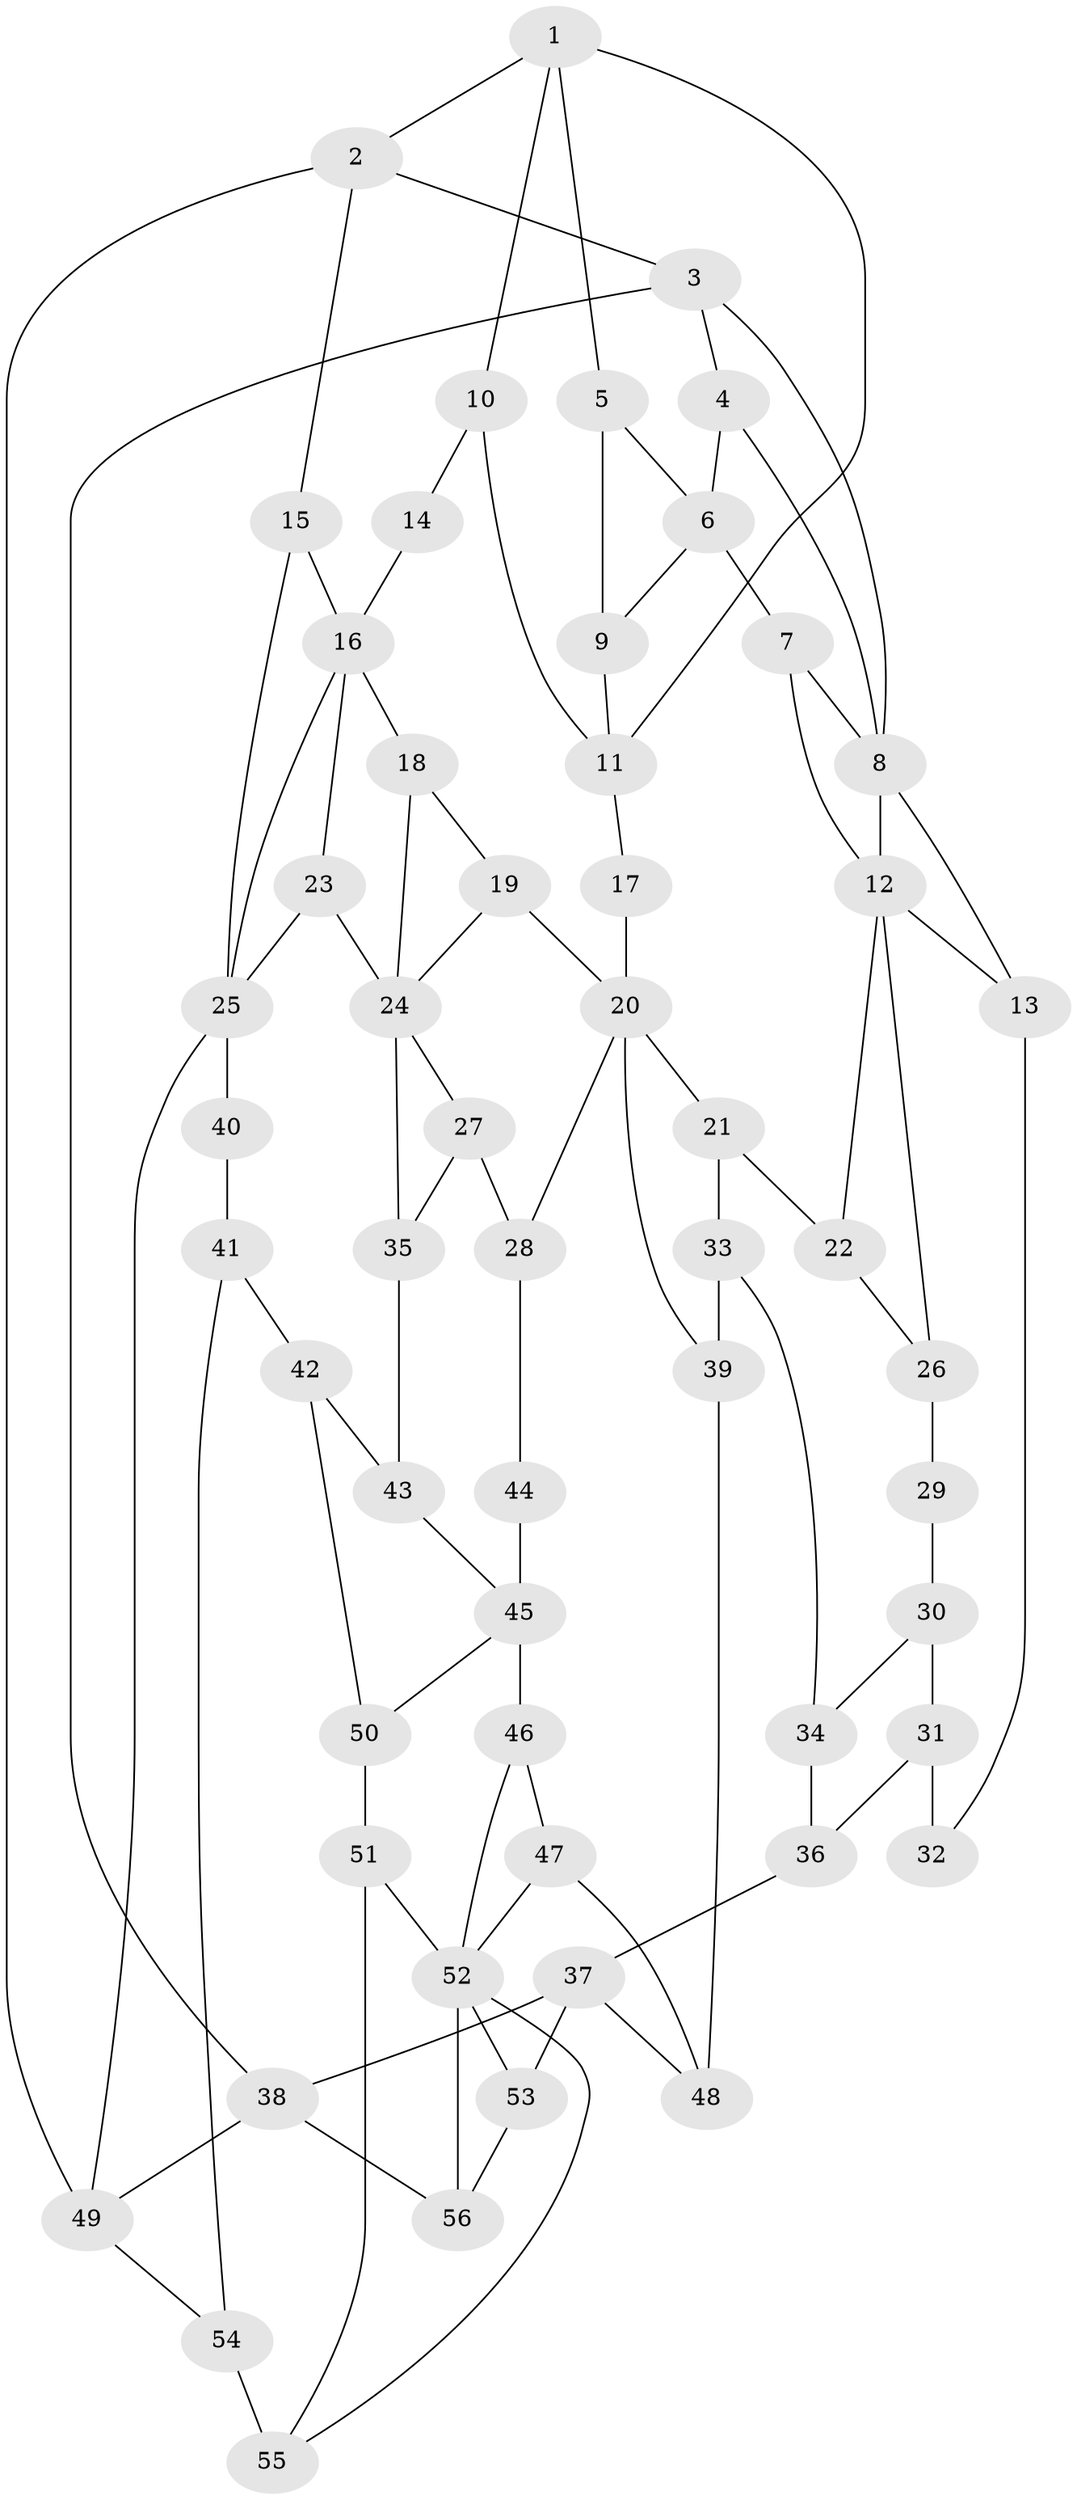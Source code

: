 // original degree distribution, {3: 0.017857142857142856, 4: 0.25892857142857145, 6: 0.24107142857142858, 5: 0.48214285714285715}
// Generated by graph-tools (version 1.1) at 2025/38/03/09/25 02:38:23]
// undirected, 56 vertices, 93 edges
graph export_dot {
graph [start="1"]
  node [color=gray90,style=filled];
  1;
  2;
  3;
  4;
  5;
  6;
  7;
  8;
  9;
  10;
  11;
  12;
  13;
  14;
  15;
  16;
  17;
  18;
  19;
  20;
  21;
  22;
  23;
  24;
  25;
  26;
  27;
  28;
  29;
  30;
  31;
  32;
  33;
  34;
  35;
  36;
  37;
  38;
  39;
  40;
  41;
  42;
  43;
  44;
  45;
  46;
  47;
  48;
  49;
  50;
  51;
  52;
  53;
  54;
  55;
  56;
  1 -- 2 [weight=1.0];
  1 -- 5 [weight=1.0];
  1 -- 10 [weight=1.0];
  1 -- 11 [weight=1.0];
  2 -- 3 [weight=1.0];
  2 -- 15 [weight=1.0];
  2 -- 49 [weight=1.0];
  3 -- 4 [weight=1.0];
  3 -- 8 [weight=1.0];
  3 -- 38 [weight=1.0];
  4 -- 6 [weight=1.0];
  4 -- 8 [weight=1.0];
  5 -- 6 [weight=1.0];
  5 -- 9 [weight=1.0];
  6 -- 7 [weight=3.0];
  6 -- 9 [weight=1.0];
  7 -- 8 [weight=2.0];
  7 -- 12 [weight=1.0];
  8 -- 12 [weight=1.0];
  8 -- 13 [weight=1.0];
  9 -- 11 [weight=1.0];
  10 -- 11 [weight=2.0];
  10 -- 14 [weight=2.0];
  11 -- 17 [weight=2.0];
  12 -- 13 [weight=1.0];
  12 -- 22 [weight=1.0];
  12 -- 26 [weight=1.0];
  13 -- 32 [weight=1.0];
  14 -- 16 [weight=2.0];
  15 -- 16 [weight=1.0];
  15 -- 25 [weight=1.0];
  16 -- 18 [weight=1.0];
  16 -- 23 [weight=1.0];
  16 -- 25 [weight=1.0];
  17 -- 20 [weight=2.0];
  18 -- 19 [weight=1.0];
  18 -- 24 [weight=1.0];
  19 -- 20 [weight=1.0];
  19 -- 24 [weight=1.0];
  20 -- 21 [weight=1.0];
  20 -- 28 [weight=1.0];
  20 -- 39 [weight=1.0];
  21 -- 22 [weight=1.0];
  21 -- 33 [weight=1.0];
  22 -- 26 [weight=1.0];
  23 -- 24 [weight=2.0];
  23 -- 25 [weight=1.0];
  24 -- 27 [weight=1.0];
  24 -- 35 [weight=1.0];
  25 -- 40 [weight=2.0];
  25 -- 49 [weight=1.0];
  26 -- 29 [weight=1.0];
  27 -- 28 [weight=1.0];
  27 -- 35 [weight=1.0];
  28 -- 44 [weight=1.0];
  29 -- 30 [weight=2.0];
  30 -- 31 [weight=2.0];
  30 -- 34 [weight=1.0];
  31 -- 32 [weight=2.0];
  31 -- 36 [weight=2.0];
  33 -- 34 [weight=1.0];
  33 -- 39 [weight=1.0];
  34 -- 36 [weight=1.0];
  35 -- 43 [weight=1.0];
  36 -- 37 [weight=2.0];
  37 -- 38 [weight=1.0];
  37 -- 48 [weight=2.0];
  37 -- 53 [weight=1.0];
  38 -- 49 [weight=1.0];
  38 -- 56 [weight=1.0];
  39 -- 48 [weight=1.0];
  40 -- 41 [weight=1.0];
  41 -- 42 [weight=1.0];
  41 -- 54 [weight=1.0];
  42 -- 43 [weight=1.0];
  42 -- 50 [weight=1.0];
  43 -- 45 [weight=1.0];
  44 -- 45 [weight=2.0];
  45 -- 46 [weight=2.0];
  45 -- 50 [weight=1.0];
  46 -- 47 [weight=2.0];
  46 -- 52 [weight=1.0];
  47 -- 48 [weight=1.0];
  47 -- 52 [weight=1.0];
  49 -- 54 [weight=1.0];
  50 -- 51 [weight=1.0];
  51 -- 52 [weight=1.0];
  51 -- 55 [weight=1.0];
  52 -- 53 [weight=1.0];
  52 -- 55 [weight=1.0];
  52 -- 56 [weight=1.0];
  53 -- 56 [weight=1.0];
  54 -- 55 [weight=2.0];
}
